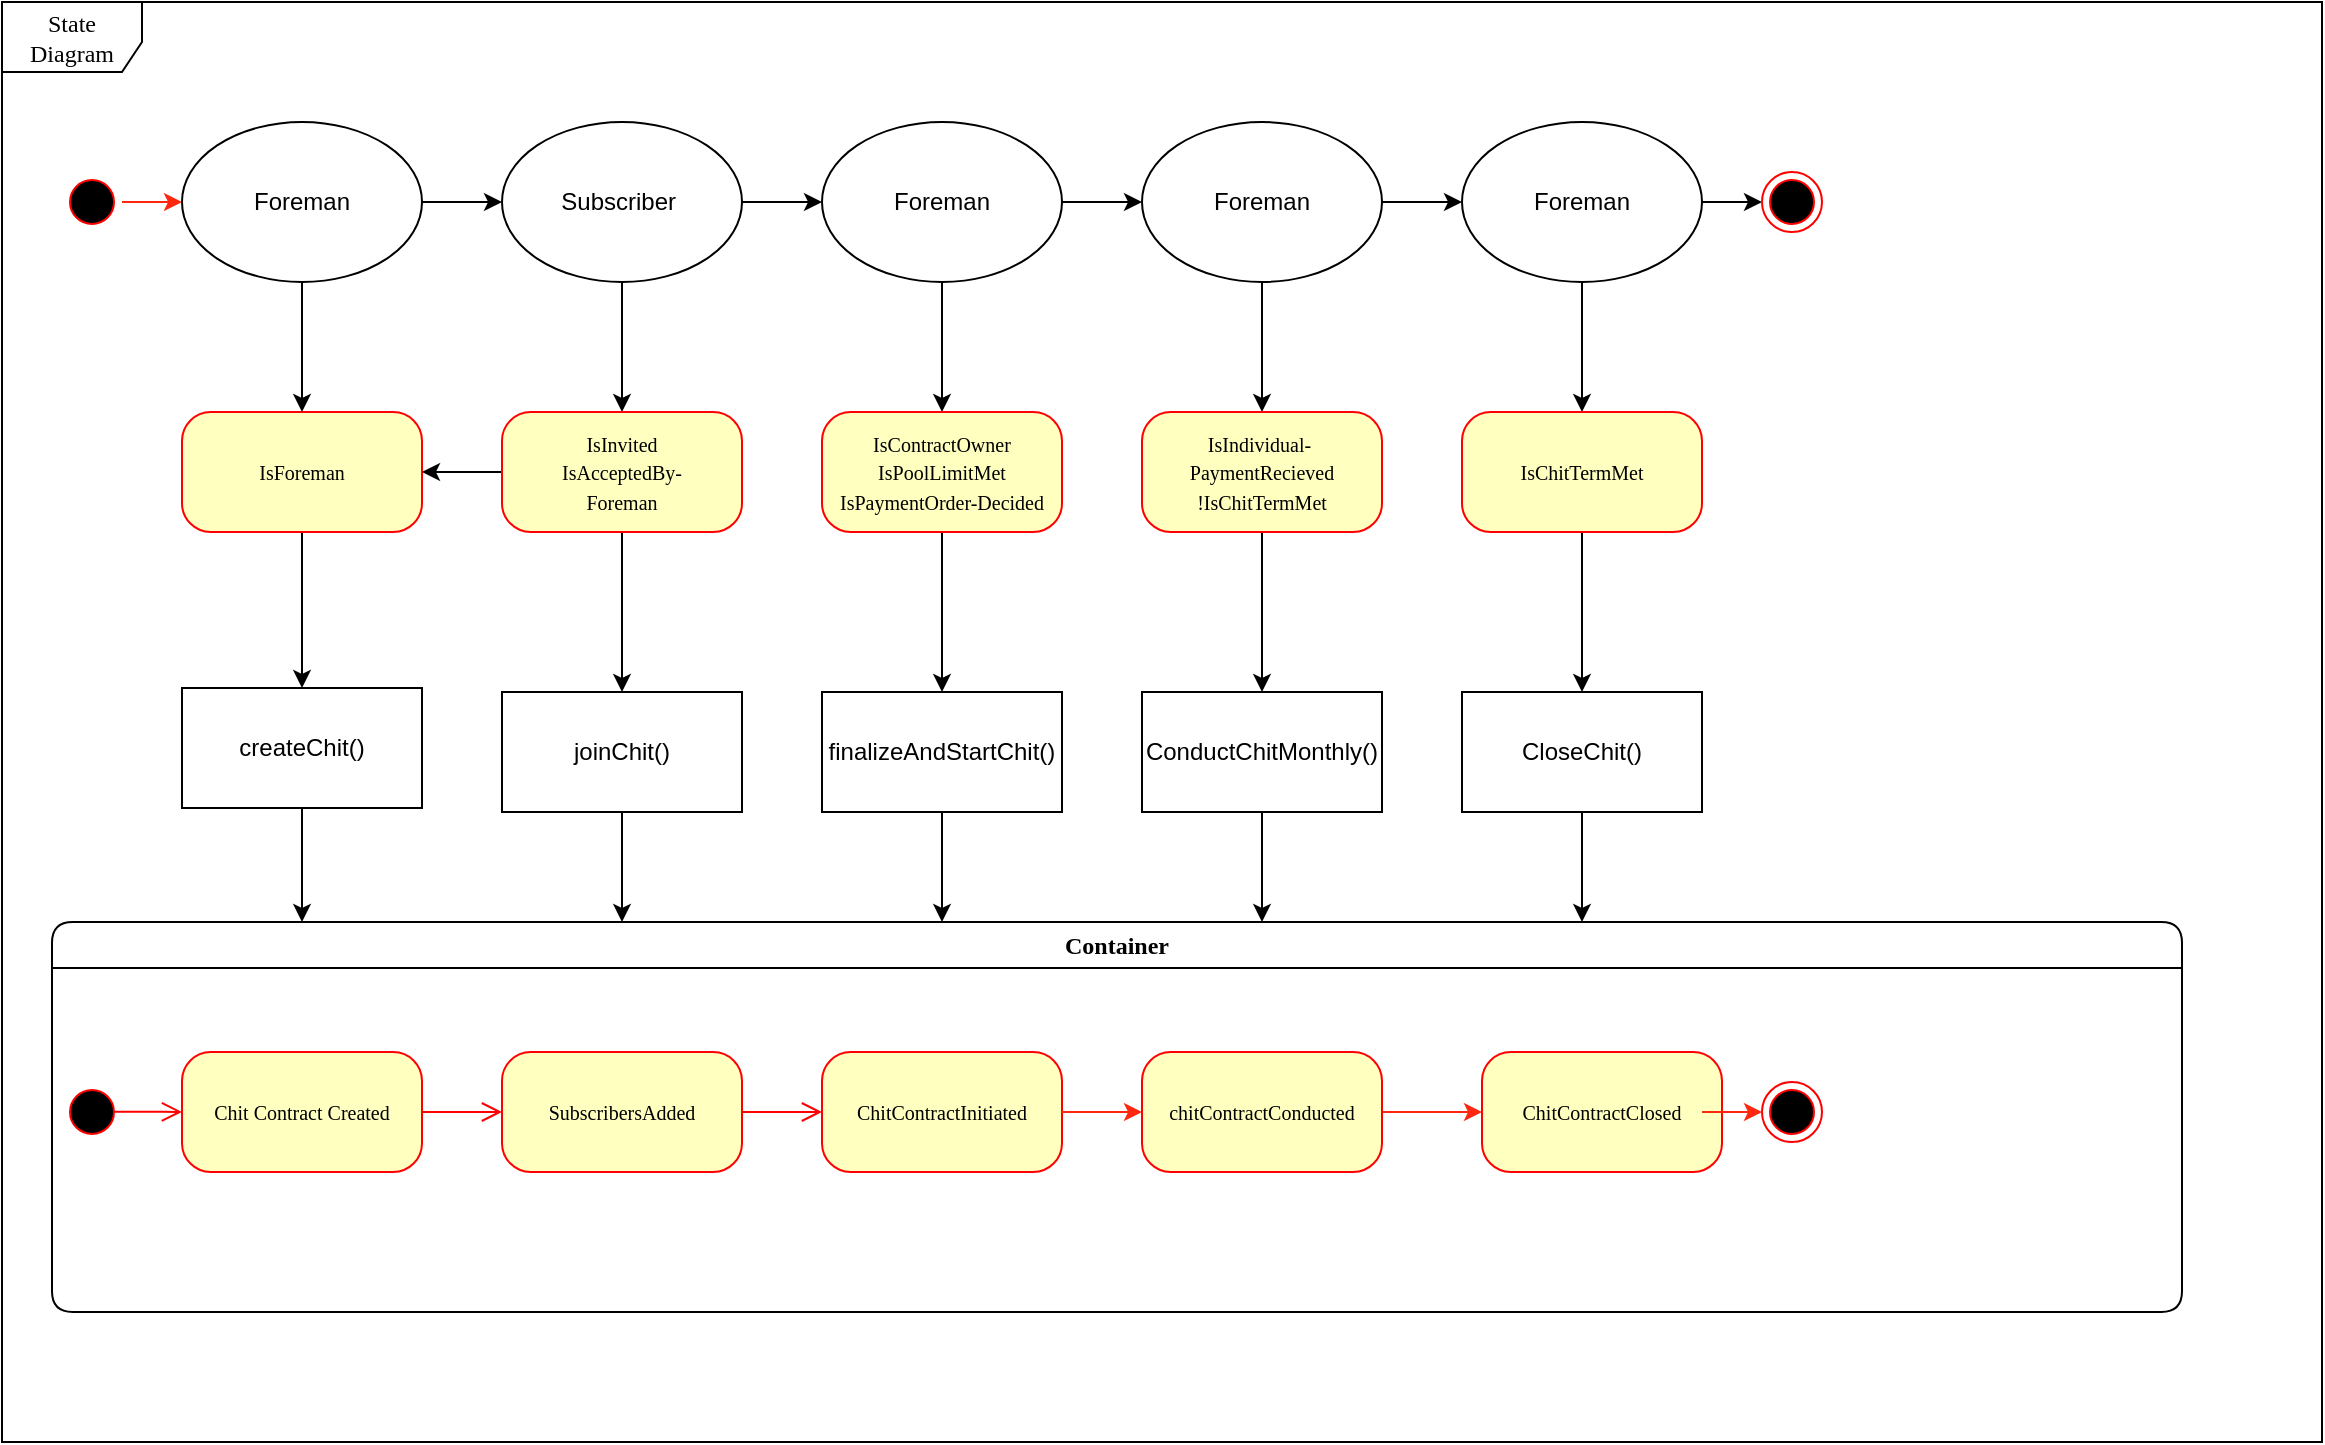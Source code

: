 <mxfile version="10.6.5" type="google"><diagram name="Page-1" id="58cdce13-f638-feb5-8d6f-7d28b1aa9fa0"><mxGraphModel dx="1158" dy="765" grid="1" gridSize="10" guides="1" tooltips="1" connect="1" arrows="1" fold="1" page="1" pageScale="1" pageWidth="1169" pageHeight="827" background="#ffffff" math="0" shadow="0"><root><mxCell id="0"/><mxCell id="1" parent="0"/><mxCell id="2a3bc250acf0617d-8" value="State Diagram" style="shape=umlFrame;whiteSpace=wrap;html=1;rounded=1;shadow=0;comic=0;labelBackgroundColor=none;strokeColor=#000000;strokeWidth=1;fillColor=#ffffff;fontFamily=Verdana;fontSize=12;fontColor=#000000;align=center;width=70;height=35;" parent="1" vertex="1"><mxGeometry width="1160" height="720" as="geometry"/></mxCell><mxCell id="W-RkvelY_OF3KDZbC6ay-13" style="edgeStyle=orthogonalEdgeStyle;rounded=0;orthogonalLoop=1;jettySize=auto;html=1;exitX=0.5;exitY=0;exitDx=0;exitDy=0;entryX=0;entryY=0.5;entryDx=0;entryDy=0;strokeColor=#FF270F;" parent="1" source="382b91b5511bd0f7-1" target="W-RkvelY_OF3KDZbC6ay-8" edge="1"><mxGeometry relative="1" as="geometry"/></mxCell><mxCell id="382b91b5511bd0f7-1" value="" style="ellipse;html=1;shape=startState;fillColor=#000000;strokeColor=#ff0000;rounded=1;shadow=0;comic=0;labelBackgroundColor=none;fontFamily=Verdana;fontSize=12;fontColor=#000000;align=center;direction=south;" parent="1" vertex="1"><mxGeometry x="30" y="85" width="30" height="30" as="geometry"/></mxCell><mxCell id="W-RkvelY_OF3KDZbC6ay-11" style="edgeStyle=orthogonalEdgeStyle;rounded=0;orthogonalLoop=1;jettySize=auto;html=1;" parent="1" source="382b91b5511bd0f7-6" target="W-RkvelY_OF3KDZbC6ay-9" edge="1"><mxGeometry relative="1" as="geometry"/></mxCell><mxCell id="382b91b5511bd0f7-6" value="&lt;font style=&quot;font-size: 10px&quot;&gt;IsForeman&lt;/font&gt;" style="rounded=1;whiteSpace=wrap;html=1;arcSize=24;fillColor=#ffffc0;strokeColor=#ff0000;shadow=0;comic=0;labelBackgroundColor=none;fontFamily=Verdana;fontSize=12;fontColor=#000000;align=center;" parent="1" vertex="1"><mxGeometry x="90" y="205" width="120" height="60" as="geometry"/></mxCell><mxCell id="2a3bc250acf0617d-7" value="Container" style="swimlane;whiteSpace=wrap;html=1;rounded=1;shadow=0;comic=0;labelBackgroundColor=none;strokeColor=#000000;strokeWidth=1;fillColor=#ffffff;fontFamily=Verdana;fontSize=12;fontColor=#000000;align=center;" parent="1" vertex="1"><mxGeometry x="25" y="460" width="1065" height="195" as="geometry"/></mxCell><mxCell id="3cde6dad864a17aa-10" style="edgeStyle=elbowEdgeStyle;html=1;labelBackgroundColor=none;endArrow=open;endSize=8;strokeColor=#ff0000;fontFamily=Verdana;fontSize=12;align=left;" parent="2a3bc250acf0617d-7" source="382b91b5511bd0f7-8" target="3cde6dad864a17aa-1" edge="1"><mxGeometry relative="1" as="geometry"/></mxCell><mxCell id="382b91b5511bd0f7-8" value="&lt;font style=&quot;font-size: 10px&quot;&gt;Chit Contract Created&lt;/font&gt;" style="rounded=1;whiteSpace=wrap;html=1;arcSize=24;fillColor=#ffffc0;strokeColor=#ff0000;shadow=0;comic=0;labelBackgroundColor=none;fontFamily=Verdana;fontSize=12;fontColor=#000000;align=center;" parent="2a3bc250acf0617d-7" vertex="1"><mxGeometry x="65" y="65" width="120" height="60" as="geometry"/></mxCell><mxCell id="24f968d109e7d6b4-3" value="" style="ellipse;html=1;shape=endState;fillColor=#000000;strokeColor=#ff0000;rounded=1;shadow=0;comic=0;labelBackgroundColor=none;fontFamily=Verdana;fontSize=12;fontColor=#000000;align=center;" parent="2a3bc250acf0617d-7" vertex="1"><mxGeometry x="855" y="80" width="30" height="30" as="geometry"/></mxCell><mxCell id="3cde6dad864a17aa-9" style="edgeStyle=elbowEdgeStyle;html=1;labelBackgroundColor=none;endArrow=open;endSize=8;strokeColor=#ff0000;fontFamily=Verdana;fontSize=12;align=left;exitX=0.495;exitY=0.151;exitDx=0;exitDy=0;exitPerimeter=0;" parent="2a3bc250acf0617d-7" source="2a3bc250acf0617d-3" target="382b91b5511bd0f7-8" edge="1"><mxGeometry relative="1" as="geometry"/></mxCell><mxCell id="2a3bc250acf0617d-3" value="" style="ellipse;html=1;shape=startState;fillColor=#000000;strokeColor=#ff0000;rounded=1;shadow=0;comic=0;labelBackgroundColor=none;fontFamily=Verdana;fontSize=12;fontColor=#000000;align=center;direction=south;" parent="2a3bc250acf0617d-7" vertex="1"><mxGeometry x="5" y="80" width="30" height="30" as="geometry"/></mxCell><mxCell id="3cde6dad864a17aa-11" style="edgeStyle=elbowEdgeStyle;html=1;labelBackgroundColor=none;endArrow=open;endSize=8;strokeColor=#ff0000;fontFamily=Verdana;fontSize=12;align=left;" parent="2a3bc250acf0617d-7" source="3cde6dad864a17aa-1" target="3cde6dad864a17aa-2" edge="1"><mxGeometry relative="1" as="geometry"/></mxCell><mxCell id="3cde6dad864a17aa-1" value="&lt;font style=&quot;font-size: 10px&quot;&gt;SubscribersAdded&lt;/font&gt;" style="rounded=1;whiteSpace=wrap;html=1;arcSize=24;fillColor=#ffffc0;strokeColor=#ff0000;shadow=0;comic=0;labelBackgroundColor=none;fontFamily=Verdana;fontSize=12;fontColor=#000000;align=center;" parent="2a3bc250acf0617d-7" vertex="1"><mxGeometry x="225" y="65" width="120" height="60" as="geometry"/></mxCell><mxCell id="3cde6dad864a17aa-2" value="&lt;font style=&quot;font-size: 10px&quot;&gt;ChitContractInitiated&lt;/font&gt;" style="rounded=1;whiteSpace=wrap;html=1;arcSize=24;fillColor=#ffffc0;strokeColor=#ff0000;shadow=0;comic=0;labelBackgroundColor=none;fontFamily=Verdana;fontSize=12;fontColor=#000000;align=center;" parent="2a3bc250acf0617d-7" vertex="1"><mxGeometry x="385" y="65" width="120" height="60" as="geometry"/></mxCell><mxCell id="W-RkvelY_OF3KDZbC6ay-10" style="edgeStyle=orthogonalEdgeStyle;rounded=0;orthogonalLoop=1;jettySize=auto;html=1;" parent="1" source="W-RkvelY_OF3KDZbC6ay-8" target="382b91b5511bd0f7-6" edge="1"><mxGeometry relative="1" as="geometry"/></mxCell><mxCell id="W-RkvelY_OF3KDZbC6ay-17" style="edgeStyle=orthogonalEdgeStyle;rounded=0;orthogonalLoop=1;jettySize=auto;html=1;exitX=1;exitY=0.5;exitDx=0;exitDy=0;entryX=0;entryY=0.5;entryDx=0;entryDy=0;strokeColor=#000000;fillColor=#000000;" parent="1" source="W-RkvelY_OF3KDZbC6ay-8" target="W-RkvelY_OF3KDZbC6ay-14" edge="1"><mxGeometry relative="1" as="geometry"/></mxCell><mxCell id="W-RkvelY_OF3KDZbC6ay-8" value="Foreman" style="ellipse;whiteSpace=wrap;html=1;" parent="1" vertex="1"><mxGeometry x="90" y="60" width="120" height="80" as="geometry"/></mxCell><mxCell id="W-RkvelY_OF3KDZbC6ay-12" style="edgeStyle=orthogonalEdgeStyle;rounded=0;orthogonalLoop=1;jettySize=auto;html=1;" parent="1" source="W-RkvelY_OF3KDZbC6ay-9" edge="1"><mxGeometry relative="1" as="geometry"><mxPoint x="150" y="460" as="targetPoint"/><Array as="points"><mxPoint x="150" y="460"/></Array></mxGeometry></mxCell><mxCell id="W-RkvelY_OF3KDZbC6ay-9" value="createChit()" style="rounded=0;whiteSpace=wrap;html=1;" parent="1" vertex="1"><mxGeometry x="90" y="343" width="120" height="60" as="geometry"/></mxCell><mxCell id="W-RkvelY_OF3KDZbC6ay-16" style="edgeStyle=orthogonalEdgeStyle;rounded=0;orthogonalLoop=1;jettySize=auto;html=1;entryX=0.5;entryY=0;entryDx=0;entryDy=0;strokeColor=#000000;fillColor=#000000;" parent="1" source="W-RkvelY_OF3KDZbC6ay-14" target="W-RkvelY_OF3KDZbC6ay-15" edge="1"><mxGeometry relative="1" as="geometry"/></mxCell><mxCell id="W-RkvelY_OF3KDZbC6ay-34" style="edgeStyle=orthogonalEdgeStyle;rounded=0;orthogonalLoop=1;jettySize=auto;html=1;strokeColor=#000000;fillColor=#000000;" parent="1" source="W-RkvelY_OF3KDZbC6ay-14" target="W-RkvelY_OF3KDZbC6ay-23" edge="1"><mxGeometry relative="1" as="geometry"/></mxCell><mxCell id="W-RkvelY_OF3KDZbC6ay-14" value="Subscriber&amp;nbsp;" style="ellipse;whiteSpace=wrap;html=1;" parent="1" vertex="1"><mxGeometry x="250" y="60" width="120" height="80" as="geometry"/></mxCell><mxCell id="W-RkvelY_OF3KDZbC6ay-19" style="edgeStyle=orthogonalEdgeStyle;rounded=0;orthogonalLoop=1;jettySize=auto;html=1;entryX=0.5;entryY=0;entryDx=0;entryDy=0;strokeColor=#000000;fillColor=#000000;" parent="1" source="W-RkvelY_OF3KDZbC6ay-15" target="W-RkvelY_OF3KDZbC6ay-18" edge="1"><mxGeometry relative="1" as="geometry"/></mxCell><mxCell id="iPSvA7AAgfe2QmEHgPAu-2" value="" style="edgeStyle=orthogonalEdgeStyle;rounded=0;orthogonalLoop=1;jettySize=auto;html=1;" edge="1" parent="1" source="W-RkvelY_OF3KDZbC6ay-15" target="382b91b5511bd0f7-6"><mxGeometry relative="1" as="geometry"/></mxCell><mxCell id="W-RkvelY_OF3KDZbC6ay-15" value="&lt;span style=&quot;font-size: 10px&quot;&gt;IsInvited&lt;br&gt;IsAcceptedBy-&lt;br&gt;Foreman&lt;/span&gt;" style="rounded=1;whiteSpace=wrap;html=1;arcSize=24;fillColor=#ffffc0;strokeColor=#ff0000;shadow=0;comic=0;labelBackgroundColor=none;fontFamily=Verdana;fontSize=12;fontColor=#000000;align=center;" parent="1" vertex="1"><mxGeometry x="250" y="205" width="120" height="60" as="geometry"/></mxCell><mxCell id="W-RkvelY_OF3KDZbC6ay-20" style="edgeStyle=orthogonalEdgeStyle;rounded=0;orthogonalLoop=1;jettySize=auto;html=1;strokeColor=#000000;fillColor=#000000;" parent="1" source="W-RkvelY_OF3KDZbC6ay-18" edge="1"><mxGeometry relative="1" as="geometry"><mxPoint x="310" y="460" as="targetPoint"/><Array as="points"/></mxGeometry></mxCell><mxCell id="W-RkvelY_OF3KDZbC6ay-18" value="joinChit()" style="rounded=0;whiteSpace=wrap;html=1;" parent="1" vertex="1"><mxGeometry x="250" y="345" width="120" height="60" as="geometry"/></mxCell><mxCell id="W-RkvelY_OF3KDZbC6ay-22" style="edgeStyle=orthogonalEdgeStyle;rounded=0;orthogonalLoop=1;jettySize=auto;html=1;entryX=0.5;entryY=0;entryDx=0;entryDy=0;strokeColor=#000000;fillColor=#000000;" parent="1" source="W-RkvelY_OF3KDZbC6ay-23" target="W-RkvelY_OF3KDZbC6ay-25" edge="1"><mxGeometry relative="1" as="geometry"/></mxCell><mxCell id="W-RkvelY_OF3KDZbC6ay-35" style="edgeStyle=orthogonalEdgeStyle;rounded=0;orthogonalLoop=1;jettySize=auto;html=1;strokeColor=#000000;fillColor=#000000;" parent="1" source="W-RkvelY_OF3KDZbC6ay-23" target="W-RkvelY_OF3KDZbC6ay-29" edge="1"><mxGeometry relative="1" as="geometry"/></mxCell><mxCell id="W-RkvelY_OF3KDZbC6ay-23" value="Foreman" style="ellipse;whiteSpace=wrap;html=1;" parent="1" vertex="1"><mxGeometry x="410" y="60" width="120" height="80" as="geometry"/></mxCell><mxCell id="W-RkvelY_OF3KDZbC6ay-24" style="edgeStyle=orthogonalEdgeStyle;rounded=0;orthogonalLoop=1;jettySize=auto;html=1;entryX=0.5;entryY=0;entryDx=0;entryDy=0;strokeColor=#000000;fillColor=#000000;" parent="1" source="W-RkvelY_OF3KDZbC6ay-25" target="W-RkvelY_OF3KDZbC6ay-27" edge="1"><mxGeometry relative="1" as="geometry"/></mxCell><mxCell id="W-RkvelY_OF3KDZbC6ay-25" value="&lt;span style=&quot;font-size: 10px&quot;&gt;IsContractOwner&lt;br&gt;IsPoolLimitMet&lt;br&gt;IsPaymentOrder-Decided&lt;br&gt;&lt;/span&gt;" style="rounded=1;whiteSpace=wrap;html=1;arcSize=24;fillColor=#ffffc0;strokeColor=#ff0000;shadow=0;comic=0;labelBackgroundColor=none;fontFamily=Verdana;fontSize=12;fontColor=#000000;align=center;" parent="1" vertex="1"><mxGeometry x="410" y="205" width="120" height="60" as="geometry"/></mxCell><mxCell id="W-RkvelY_OF3KDZbC6ay-26" style="edgeStyle=orthogonalEdgeStyle;rounded=0;orthogonalLoop=1;jettySize=auto;html=1;strokeColor=#000000;fillColor=#000000;" parent="1" source="W-RkvelY_OF3KDZbC6ay-27" edge="1"><mxGeometry relative="1" as="geometry"><mxPoint x="470" y="460" as="targetPoint"/><Array as="points"/></mxGeometry></mxCell><mxCell id="W-RkvelY_OF3KDZbC6ay-27" value="finalizeAndStartChit()" style="rounded=0;whiteSpace=wrap;html=1;" parent="1" vertex="1"><mxGeometry x="410" y="345" width="120" height="60" as="geometry"/></mxCell><mxCell id="W-RkvelY_OF3KDZbC6ay-28" style="edgeStyle=orthogonalEdgeStyle;rounded=0;orthogonalLoop=1;jettySize=auto;html=1;entryX=0.5;entryY=0;entryDx=0;entryDy=0;strokeColor=#000000;fillColor=#000000;" parent="1" source="W-RkvelY_OF3KDZbC6ay-29" target="W-RkvelY_OF3KDZbC6ay-31" edge="1"><mxGeometry relative="1" as="geometry"/></mxCell><mxCell id="W-RkvelY_OF3KDZbC6ay-48" style="edgeStyle=orthogonalEdgeStyle;rounded=0;orthogonalLoop=1;jettySize=auto;html=1;exitX=1;exitY=0.5;exitDx=0;exitDy=0;entryX=0;entryY=0.5;entryDx=0;entryDy=0;strokeColor=#000000;fillColor=#000000;" parent="1" source="W-RkvelY_OF3KDZbC6ay-29" target="W-RkvelY_OF3KDZbC6ay-37" edge="1"><mxGeometry relative="1" as="geometry"/></mxCell><mxCell id="W-RkvelY_OF3KDZbC6ay-29" value="Foreman" style="ellipse;whiteSpace=wrap;html=1;" parent="1" vertex="1"><mxGeometry x="570" y="60" width="120" height="80" as="geometry"/></mxCell><mxCell id="W-RkvelY_OF3KDZbC6ay-30" style="edgeStyle=orthogonalEdgeStyle;rounded=0;orthogonalLoop=1;jettySize=auto;html=1;entryX=0.5;entryY=0;entryDx=0;entryDy=0;strokeColor=#000000;fillColor=#000000;" parent="1" source="W-RkvelY_OF3KDZbC6ay-31" target="W-RkvelY_OF3KDZbC6ay-33" edge="1"><mxGeometry relative="1" as="geometry"/></mxCell><mxCell id="W-RkvelY_OF3KDZbC6ay-31" value="&lt;font style=&quot;font-size: 10px&quot;&gt;IsIndividual-&amp;nbsp;&lt;br&gt;PaymentRecieved&lt;br&gt;!IsChitTermMet&lt;/font&gt;" style="rounded=1;whiteSpace=wrap;html=1;arcSize=24;fillColor=#ffffc0;strokeColor=#ff0000;shadow=0;comic=0;labelBackgroundColor=none;fontFamily=Verdana;fontSize=12;fontColor=#000000;align=center;" parent="1" vertex="1"><mxGeometry x="570" y="205" width="120" height="60" as="geometry"/></mxCell><mxCell id="W-RkvelY_OF3KDZbC6ay-32" style="edgeStyle=orthogonalEdgeStyle;rounded=0;orthogonalLoop=1;jettySize=auto;html=1;strokeColor=#000000;fillColor=#000000;" parent="1" source="W-RkvelY_OF3KDZbC6ay-33" edge="1"><mxGeometry relative="1" as="geometry"><mxPoint x="630" y="460" as="targetPoint"/><Array as="points"/></mxGeometry></mxCell><mxCell id="W-RkvelY_OF3KDZbC6ay-33" value="ConductChitMonthly()" style="rounded=0;whiteSpace=wrap;html=1;" parent="1" vertex="1"><mxGeometry x="570" y="345" width="120" height="60" as="geometry"/></mxCell><mxCell id="W-RkvelY_OF3KDZbC6ay-36" style="edgeStyle=orthogonalEdgeStyle;rounded=0;orthogonalLoop=1;jettySize=auto;html=1;entryX=0.5;entryY=0;entryDx=0;entryDy=0;strokeColor=#000000;fillColor=#000000;" parent="1" source="W-RkvelY_OF3KDZbC6ay-37" target="W-RkvelY_OF3KDZbC6ay-39" edge="1"><mxGeometry relative="1" as="geometry"/></mxCell><mxCell id="W-RkvelY_OF3KDZbC6ay-38" style="edgeStyle=orthogonalEdgeStyle;rounded=0;orthogonalLoop=1;jettySize=auto;html=1;entryX=0.5;entryY=0;entryDx=0;entryDy=0;strokeColor=#000000;fillColor=#000000;" parent="1" source="W-RkvelY_OF3KDZbC6ay-39" target="W-RkvelY_OF3KDZbC6ay-41" edge="1"><mxGeometry relative="1" as="geometry"/></mxCell><mxCell id="W-RkvelY_OF3KDZbC6ay-39" value="&lt;font style=&quot;font-size: 10px&quot;&gt;IsChitTermMet&lt;/font&gt;&lt;br&gt;" style="rounded=1;whiteSpace=wrap;html=1;arcSize=24;fillColor=#ffffc0;strokeColor=#ff0000;shadow=0;comic=0;labelBackgroundColor=none;fontFamily=Verdana;fontSize=12;fontColor=#000000;align=center;" parent="1" vertex="1"><mxGeometry x="730" y="205" width="120" height="60" as="geometry"/></mxCell><mxCell id="W-RkvelY_OF3KDZbC6ay-40" style="edgeStyle=orthogonalEdgeStyle;rounded=0;orthogonalLoop=1;jettySize=auto;html=1;strokeColor=#000000;fillColor=#000000;" parent="1" source="W-RkvelY_OF3KDZbC6ay-41" edge="1"><mxGeometry relative="1" as="geometry"><mxPoint x="790.0" y="460" as="targetPoint"/><Array as="points"/></mxGeometry></mxCell><mxCell id="W-RkvelY_OF3KDZbC6ay-41" value="CloseChit()" style="rounded=0;whiteSpace=wrap;html=1;" parent="1" vertex="1"><mxGeometry x="730" y="345" width="120" height="60" as="geometry"/></mxCell><mxCell id="W-RkvelY_OF3KDZbC6ay-51" value="" style="edgeStyle=orthogonalEdgeStyle;rounded=0;orthogonalLoop=1;jettySize=auto;html=1;strokeColor=#000000;fillColor=#000000;entryX=0;entryY=0.5;entryDx=0;entryDy=0;exitX=1;exitY=0.5;exitDx=0;exitDy=0;" parent="1" source="W-RkvelY_OF3KDZbC6ay-37" edge="1" target="W-RkvelY_OF3KDZbC6ay-52"><mxGeometry relative="1" as="geometry"><mxPoint x="1050" y="100" as="targetPoint"/><mxPoint x="1010" y="100" as="sourcePoint"/><Array as="points"/></mxGeometry></mxCell><mxCell id="W-RkvelY_OF3KDZbC6ay-52" value="" style="ellipse;html=1;shape=endState;fillColor=#000000;strokeColor=#ff0000;rounded=1;shadow=0;comic=0;labelBackgroundColor=none;fontFamily=Verdana;fontSize=12;fontColor=#000000;align=center;" parent="1" vertex="1"><mxGeometry x="880" y="85" width="30" height="30" as="geometry"/></mxCell><mxCell id="W-RkvelY_OF3KDZbC6ay-57" value="" style="edgeStyle=orthogonalEdgeStyle;rounded=0;orthogonalLoop=1;jettySize=auto;html=1;strokeColor=#FF270F;fillColor=#000000;" parent="1" source="W-RkvelY_OF3KDZbC6ay-53" target="W-RkvelY_OF3KDZbC6ay-54" edge="1"><mxGeometry relative="1" as="geometry"/></mxCell><mxCell id="W-RkvelY_OF3KDZbC6ay-53" value="&lt;font style=&quot;font-size: 10px&quot;&gt;chitContractConducted&lt;/font&gt;" style="rounded=1;whiteSpace=wrap;html=1;arcSize=24;fillColor=#ffffc0;strokeColor=#ff0000;shadow=0;comic=0;labelBackgroundColor=none;fontFamily=Verdana;fontSize=12;fontColor=#000000;align=center;" parent="1" vertex="1"><mxGeometry x="570" y="525" width="120" height="60" as="geometry"/></mxCell><mxCell id="W-RkvelY_OF3KDZbC6ay-54" value="&lt;font style=&quot;font-size: 10px&quot;&gt;ChitContractClosed&lt;/font&gt;" style="rounded=1;whiteSpace=wrap;html=1;arcSize=24;fillColor=#ffffc0;strokeColor=#ff0000;shadow=0;comic=0;labelBackgroundColor=none;fontFamily=Verdana;fontSize=12;fontColor=#000000;align=center;" parent="1" vertex="1"><mxGeometry x="740" y="525" width="120" height="60" as="geometry"/></mxCell><mxCell id="W-RkvelY_OF3KDZbC6ay-60" value="" style="edgeStyle=orthogonalEdgeStyle;rounded=0;orthogonalLoop=1;jettySize=auto;html=1;strokeColor=#FF270F;fillColor=#000000;exitX=0.917;exitY=0.5;exitDx=0;exitDy=0;exitPerimeter=0;entryX=0;entryY=0.5;entryDx=0;entryDy=0;" parent="1" source="W-RkvelY_OF3KDZbC6ay-54" edge="1" target="24f968d109e7d6b4-3"><mxGeometry relative="1" as="geometry"><mxPoint x="880" y="555" as="targetPoint"/><mxPoint x="1010" y="555" as="sourcePoint"/><Array as="points"/></mxGeometry></mxCell><mxCell id="W-RkvelY_OF3KDZbC6ay-56" value="" style="edgeStyle=orthogonalEdgeStyle;rounded=0;orthogonalLoop=1;jettySize=auto;html=1;strokeColor=#FF270F;fillColor=#000000;" parent="1" source="3cde6dad864a17aa-2" target="W-RkvelY_OF3KDZbC6ay-53" edge="1"><mxGeometry relative="1" as="geometry"/></mxCell><mxCell id="W-RkvelY_OF3KDZbC6ay-37" value="Foreman" style="ellipse;whiteSpace=wrap;html=1;" parent="1" vertex="1"><mxGeometry x="730" y="60" width="120" height="80" as="geometry"/></mxCell></root></mxGraphModel></diagram></mxfile>